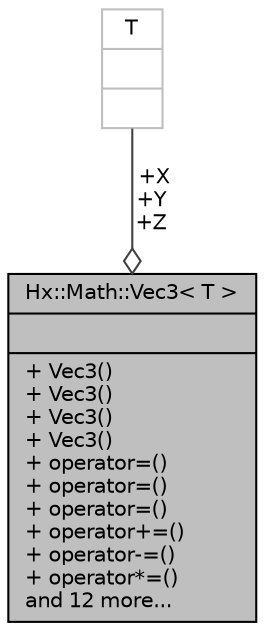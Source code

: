 digraph "Hx::Math::Vec3&lt; T &gt;"
{
  edge [fontname="Helvetica",fontsize="10",labelfontname="Helvetica",labelfontsize="10"];
  node [fontname="Helvetica",fontsize="10",shape=record];
  Node1 [label="{Hx::Math::Vec3\< T \>\n||+ Vec3()\l+ Vec3()\l+ Vec3()\l+ Vec3()\l+ operator=()\l+ operator=()\l+ operator=()\l+ operator+=()\l+ operator-=()\l+ operator*=()\land 12 more...\l}",height=0.2,width=0.4,color="black", fillcolor="grey75", style="filled", fontcolor="black"];
  Node2 -> Node1 [color="grey25",fontsize="10",style="solid",label=" +X\n+Y\n+Z" ,arrowhead="odiamond",fontname="Helvetica"];
  Node2 [label="{T\n||}",height=0.2,width=0.4,color="grey75", fillcolor="white", style="filled"];
}
